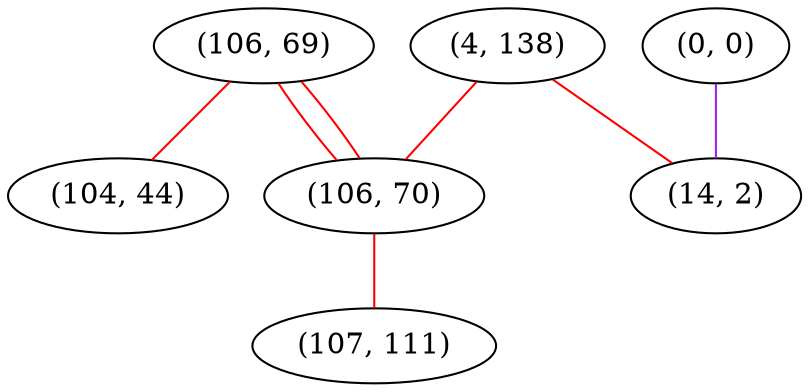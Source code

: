 graph "" {
"(4, 138)";
"(106, 69)";
"(0, 0)";
"(104, 44)";
"(106, 70)";
"(107, 111)";
"(14, 2)";
"(4, 138)" -- "(106, 70)"  [color=red, key=0, weight=1];
"(4, 138)" -- "(14, 2)"  [color=red, key=0, weight=1];
"(106, 69)" -- "(106, 70)"  [color=red, key=0, weight=1];
"(106, 69)" -- "(106, 70)"  [color=red, key=1, weight=1];
"(106, 69)" -- "(104, 44)"  [color=red, key=0, weight=1];
"(0, 0)" -- "(14, 2)"  [color=purple, key=0, weight=4];
"(106, 70)" -- "(107, 111)"  [color=red, key=0, weight=1];
}
